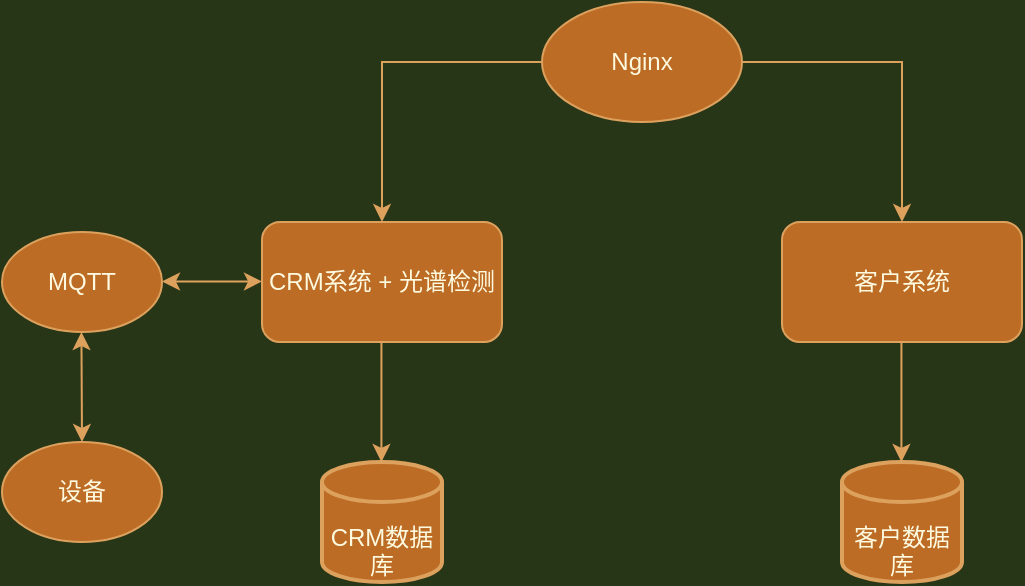 <mxfile version="14.5.7" type="github">
  <diagram id="uSKKAsPbMHK0uGmOzB_K" name="Page-1">
    <mxGraphModel dx="886" dy="478" grid="1" gridSize="10" guides="1" tooltips="1" connect="1" arrows="1" fold="1" page="1" pageScale="1" pageWidth="827" pageHeight="1169" background="#283618" math="0" shadow="0">
      <root>
        <mxCell id="0" />
        <mxCell id="1" parent="0" />
        <mxCell id="zHemF-dRCjPkqYXr7QED-2" value="CRM系统 + 光谱检测" style="rounded=1;whiteSpace=wrap;html=1;fillColor=#BC6C25;strokeColor=#DDA15E;fontColor=#FEFAE0;" vertex="1" parent="1">
          <mxGeometry x="240" y="140" width="120" height="60" as="geometry" />
        </mxCell>
        <mxCell id="zHemF-dRCjPkqYXr7QED-3" value="客户系统" style="rounded=1;whiteSpace=wrap;html=1;fillColor=#BC6C25;strokeColor=#DDA15E;fontColor=#FEFAE0;" vertex="1" parent="1">
          <mxGeometry x="500" y="140" width="120" height="60" as="geometry" />
        </mxCell>
        <mxCell id="zHemF-dRCjPkqYXr7QED-8" value="" style="endArrow=classic;html=1;strokeColor=#DDA15E;fontColor=#FEFAE0;labelBackgroundColor=#283618;" edge="1" parent="1">
          <mxGeometry width="50" height="50" relative="1" as="geometry">
            <mxPoint x="299.71" y="200" as="sourcePoint" />
            <mxPoint x="299.71" y="260" as="targetPoint" />
            <Array as="points" />
          </mxGeometry>
        </mxCell>
        <mxCell id="zHemF-dRCjPkqYXr7QED-9" value="" style="endArrow=classic;html=1;strokeColor=#DDA15E;fontColor=#FEFAE0;labelBackgroundColor=#283618;" edge="1" parent="1">
          <mxGeometry width="50" height="50" relative="1" as="geometry">
            <mxPoint x="559.71" y="200" as="sourcePoint" />
            <mxPoint x="559.71" y="260" as="targetPoint" />
            <Array as="points" />
          </mxGeometry>
        </mxCell>
        <mxCell id="zHemF-dRCjPkqYXr7QED-13" value="&lt;br&gt;&lt;br&gt;CRM数据库" style="strokeWidth=2;html=1;shape=mxgraph.flowchart.database;whiteSpace=wrap;fillColor=#BC6C25;strokeColor=#DDA15E;fontColor=#FEFAE0;" vertex="1" parent="1">
          <mxGeometry x="270" y="260" width="60" height="60" as="geometry" />
        </mxCell>
        <mxCell id="zHemF-dRCjPkqYXr7QED-14" value="&lt;br&gt;&lt;br&gt;客户数据库" style="strokeWidth=2;html=1;shape=mxgraph.flowchart.database;whiteSpace=wrap;fillColor=#BC6C25;strokeColor=#DDA15E;fontColor=#FEFAE0;" vertex="1" parent="1">
          <mxGeometry x="530" y="260" width="60" height="60" as="geometry" />
        </mxCell>
        <mxCell id="zHemF-dRCjPkqYXr7QED-20" style="edgeStyle=orthogonalEdgeStyle;rounded=0;orthogonalLoop=1;jettySize=auto;html=1;entryX=0.5;entryY=0;entryDx=0;entryDy=0;strokeColor=#DDA15E;fontColor=#FEFAE0;labelBackgroundColor=#283618;" edge="1" parent="1" source="zHemF-dRCjPkqYXr7QED-18" target="zHemF-dRCjPkqYXr7QED-2">
          <mxGeometry relative="1" as="geometry" />
        </mxCell>
        <mxCell id="zHemF-dRCjPkqYXr7QED-21" style="edgeStyle=orthogonalEdgeStyle;rounded=0;orthogonalLoop=1;jettySize=auto;html=1;entryX=0.5;entryY=0;entryDx=0;entryDy=0;strokeColor=#DDA15E;fontColor=#FEFAE0;labelBackgroundColor=#283618;" edge="1" parent="1" source="zHemF-dRCjPkqYXr7QED-18" target="zHemF-dRCjPkqYXr7QED-3">
          <mxGeometry relative="1" as="geometry" />
        </mxCell>
        <mxCell id="zHemF-dRCjPkqYXr7QED-18" value="&lt;span&gt;Nginx&lt;/span&gt;" style="ellipse;whiteSpace=wrap;html=1;fillColor=#BC6C25;strokeColor=#DDA15E;fontColor=#FEFAE0;" vertex="1" parent="1">
          <mxGeometry x="380" y="30" width="100" height="60" as="geometry" />
        </mxCell>
        <mxCell id="zHemF-dRCjPkqYXr7QED-25" style="edgeStyle=orthogonalEdgeStyle;curved=0;rounded=1;sketch=0;orthogonalLoop=1;jettySize=auto;html=1;exitX=1;exitY=0.5;exitDx=0;exitDy=0;strokeColor=#DDA15E;fillColor=#BC6C25;fontColor=#FEFAE0;" edge="1" parent="1" source="zHemF-dRCjPkqYXr7QED-22">
          <mxGeometry relative="1" as="geometry">
            <mxPoint x="190" y="170" as="targetPoint" />
          </mxGeometry>
        </mxCell>
        <mxCell id="zHemF-dRCjPkqYXr7QED-22" value="MQTT" style="ellipse;whiteSpace=wrap;html=1;fillColor=#BC6C25;strokeColor=#DDA15E;fontColor=#FEFAE0;" vertex="1" parent="1">
          <mxGeometry x="110" y="145" width="80" height="50" as="geometry" />
        </mxCell>
        <mxCell id="zHemF-dRCjPkqYXr7QED-26" value="" style="endArrow=classic;startArrow=classic;html=1;strokeColor=#DDA15E;fillColor=#BC6C25;fontColor=#FEFAE0;" edge="1" parent="1">
          <mxGeometry width="50" height="50" relative="1" as="geometry">
            <mxPoint x="190" y="169.71" as="sourcePoint" />
            <mxPoint x="240" y="169.71" as="targetPoint" />
          </mxGeometry>
        </mxCell>
        <mxCell id="zHemF-dRCjPkqYXr7QED-27" value="设备" style="ellipse;whiteSpace=wrap;html=1;rounded=0;sketch=0;strokeColor=#DDA15E;fillColor=#BC6C25;fontColor=#FEFAE0;" vertex="1" parent="1">
          <mxGeometry x="110" y="250" width="80" height="50" as="geometry" />
        </mxCell>
        <mxCell id="zHemF-dRCjPkqYXr7QED-28" value="" style="endArrow=classic;startArrow=classic;html=1;strokeColor=#DDA15E;fillColor=#BC6C25;fontColor=#FEFAE0;exitX=0.5;exitY=0;exitDx=0;exitDy=0;" edge="1" parent="1" source="zHemF-dRCjPkqYXr7QED-27">
          <mxGeometry width="50" height="50" relative="1" as="geometry">
            <mxPoint x="150" y="245" as="sourcePoint" />
            <mxPoint x="149.71" y="195.0" as="targetPoint" />
          </mxGeometry>
        </mxCell>
      </root>
    </mxGraphModel>
  </diagram>
</mxfile>
